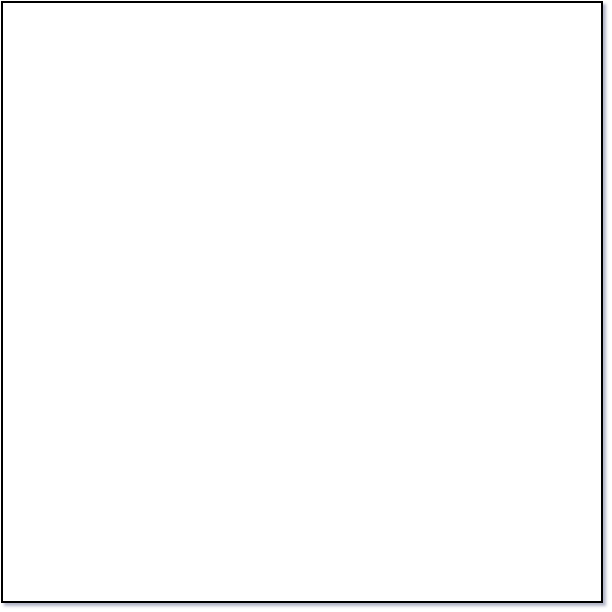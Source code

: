 <mxfile>
    <diagram id="iQ7YuHOuaVDECIdskFDT" name="Page-1">
        <mxGraphModel dx="1089" dy="498" grid="0" gridSize="10" guides="1" tooltips="1" connect="1" arrows="1" fold="1" page="1" pageScale="1" pageWidth="850" pageHeight="1100" background="light-dark(#FFFFFF, #d8cfb1)" math="0" shadow="1">
            <root>
                <mxCell id="0"/>
                <mxCell id="1" parent="0"/>
                <mxCell id="2" value="sequenceDiagram&#xa;    participant Client&#xa;    participant Flock&#xa;    participant FlockAgent&#xa;    participant Registry&#xa;    participant Context&#xa;    participant LLM&#xa;    &#xa;    Client-&gt;&gt;Flock: run_async(agent, input)&#xa;    Flock-&gt;&gt;Registry: get_agent(name)&#xa;    Registry--&gt;&gt;Flock: agent instance&#xa;    &#xa;    Flock-&gt;&gt;Context: initialize_context(agent, input)&#xa;    &#xa;    Flock-&gt;&gt;FlockAgent: run(inputs)&#xa;    activate FlockAgent&#xa;    &#xa;    FlockAgent-&gt;&gt;FlockAgent: initialize(inputs)&#xa;    FlockAgent-&gt;&gt;FlockAgent: _evaluate(inputs)&#xa;    &#xa;    FlockAgent-&gt;&gt;LLM: process with tools/prompts&#xa;    LLM--&gt;&gt;FlockAgent: response&#xa;    &#xa;    FlockAgent-&gt;&gt;FlockAgent: terminate(inputs, result)&#xa;    FlockAgent--&gt;&gt;Flock: result&#xa;    deactivate FlockAgent&#xa;    &#xa;    Flock--&gt;&gt;Client: final result" style="shadow=0;dashed=0;align=left;strokeWidth=1;shape=mxgraph.mermaid.abstract.mermaid;labelBackgroundColor=#ffffff;noLabel=1;theme=default;" parent="1" vertex="1">
                    <mxGeometry x="271" y="360" width="300" height="300" as="geometry"/>
                </mxCell>
            </root>
        </mxGraphModel>
    </diagram>
    <diagram id="mQwFuZfSuTjpqv4SXbYC" name="Page-2">
        <mxGraphModel dx="1089" dy="498" grid="0" gridSize="10" guides="1" tooltips="1" connect="1" arrows="1" fold="1" page="1" pageScale="1" pageWidth="850" pageHeight="1100" background="light-dark(#FFFFFF, #ffffde)" math="0" shadow="1">
            <root>
                <mxCell id="0"/>
                <mxCell id="1" parent="0"/>
                <mxCell id="gh-ZxXSGDDD0mwRwWCxR-1" value="graph TD&#xa;    subgraph Client Application&#xa;        client[Client Code]&#xa;    end&#xa;&#xa;    subgraph Flock Framework&#xa;        orchestrator[Flock Orchestrator]&#xa;        registry[Agent Registry]&#xa;        context[Context Manager]&#xa;        &#xa;        subgraph Agents&#xa;            base[FlockAgent Base]&#xa;&#xa;        end&#xa;        &#xa;        subgraph Execution&#xa;            local[Local Executor]&#xa;            temporal[Temporal Executor]&#xa;        end&#xa;        &#xa;        subgraph Core Services&#xa;            logging[Logging System]&#xa;            tools[Tool Registry]&#xa;            formatter[Output Formatters]&#xa;        end&#xa;    end&#xa;&#xa;    subgraph External Services&#xa;        llm[Language Models]&#xa;        temporal_server[Temporal Server]&#xa;    end&#xa;&#xa;    %% Client interactions&#xa;    client --&gt; orchestrator&#xa;    &#xa;    %% Orchestrator relations&#xa;    orchestrator --&gt; registry&#xa;    orchestrator --&gt; context&#xa;    orchestrator --&gt; local&#xa;    orchestrator --&gt; temporal&#xa;    &#xa;    %% Agent relations&#xa;    base --&gt; tools&#xa;    base --&gt; logging&#xa;    base --&gt; formatter&#xa;&#xa;    &#xa;    %% Execution relations&#xa;    local --&gt; llm&#xa;    temporal --&gt; temporal_server&#xa;    temporal_server --&gt; llm&#xa;    &#xa;    %% Registry relations&#xa;    registry --&gt; base&#xa;    registry --&gt; tools&#xa;&#xa;    %% Style&#xa;    classDef default fill:#f9f9f9,stroke:#333,stroke-width:2px;&#xa;    classDef external fill:#e1f5fe,stroke:#0288d1,stroke-width:2px;&#xa;    classDef core fill:#f3e5f5,stroke:#7b1fa2,stroke-width:2px;&#xa;    &#xa;    class llm,temporal_server external;&#xa;    class orchestrator,registry,context,base,local,temporal core;" style="shadow=0;dashed=0;align=left;strokeWidth=1;shape=mxgraph.mermaid.abstract.mermaid;labelBackgroundColor=#ffffff;noLabel=1;theme=default;" parent="1" vertex="1">
                    <mxGeometry x="274" y="325" width="300" height="300" as="geometry"/>
                </mxCell>
            </root>
        </mxGraphModel>
    </diagram>
    <diagram id="sh9ImpPZNdK_Mo0HMCRx" name="Page-3">
        <mxGraphModel dx="1489" dy="898" grid="0" gridSize="10" guides="1" tooltips="1" connect="1" arrows="1" fold="1" page="0" pageScale="1" pageWidth="850" pageHeight="1100" background="light-dark(#FFFFFF,#E8E8E8)" math="0" shadow="0">
            <root>
                <mxCell id="0"/>
                <mxCell id="1" parent="0"/>
                <mxCell id="84CqISvRR4rrSDVKXhkM-1" value="graph TD&#xa;    subgraph Memory Storage&#xa;        A[New Input/Output] --&gt; B[Create Embedding]&#xa;        B --&gt; C[Extract Concepts]&#xa;        C --&gt; D[Create Memory Entry]&#xa;        D --&gt; E{Store Memory}&#xa;        E --&gt;|Recent| F[Short Term Memory]&#xa;        E --&gt;|Frequent Use| G[Long Term Memory]&#xa;        D --&gt; H[Update Concept Graph]&#xa;    end&#xa;&#xa;classDef process fill:#73B7E7,stroke:#333,stroke-width:2px;&#xa;classDef storage fill:#90EE90,stroke:#333,stroke-width:2px;&#xa;class A,B,C,D process;&#xa;class F,G,H storage;" style="shadow=0;dashed=0;align=left;strokeWidth=1;shape=mxgraph.mermaid.abstract.mermaid;labelBackgroundColor=#ffffff;noLabel=1;theme=default;" parent="1" vertex="1">
                    <mxGeometry x="-20" y="10" width="300" height="300" as="geometry"/>
                </mxCell>
                <mxCell id="84CqISvRR4rrSDVKXhkM-2" value="graph TD&#xa;    subgraph Memory Retrieval&#xa;        A1[Query] --&gt; B1[Create Query Embedding]&#xa;        A1 --&gt; C1[Extract Query Concepts]&#xa;        B1 --&gt; D1{Similarity Search}&#xa;        C1 --&gt; E1{Concept Spreading}&#xa;        D1 --&gt; F1[Find Similar Memories]&#xa;        E1 --&gt; G1[Find Related Concepts]&#xa;        F1 --&gt; H1[Score &amp; Rank Results]&#xa;        G1 --&gt; H1&#xa;        H1 --&gt; I1[Return Best Matches]&#xa;    end&#xa;&#xa;classDef query fill:#FFB6C1,stroke:#333,stroke-width:2px;&#xa;classDef process fill:#73B7E7,stroke:#333,stroke-width:2px;&#xa;classDef result fill:#90EE90,stroke:#333,stroke-width:2px;&#xa;class A1,B1,C1 query;&#xa;class D1,E1,F1,G1 process;&#xa;class H1,I1 result;&#xa;" style="shadow=0;dashed=0;align=left;strokeWidth=1;shape=mxgraph.mermaid.abstract.mermaid;labelBackgroundColor=#ffffff;noLabel=1;theme=default;" parent="1" vertex="1">
                    <mxGeometry x="240" y="10" width="300" height="300" as="geometry"/>
                </mxCell>
                <mxCell id="84CqISvRR4rrSDVKXhkM-3" value="graph LR&#xa;    subgraph Concept Graph&#xa;        A2[Space] --&gt; B2[Rockets]&#xa;        B2 --&gt; C2[Physics]&#xa;        C2 --&gt; D2[Energy]&#xa;        B2 --&gt; E2[Engineering]&#xa;        A2 --&gt; F2[Astronomy]&#xa;        F2 --&gt; G2[Planets]&#xa;    end&#xa;&#xa;classDef concept fill:#FFE4B5,stroke:#333,stroke-width:2px;&#xa;class A2,B2,C2,D2,E2,F2,G2 concept;" style="shadow=0;dashed=0;align=left;strokeWidth=1;shape=mxgraph.mermaid.abstract.mermaid;labelBackgroundColor=#ffffff;noLabel=1;theme=default;" parent="1" vertex="1">
                    <mxGeometry x="520" y="-60" width="300" height="300" as="geometry"/>
                </mxCell>
                <mxCell id="84CqISvRR4rrSDVKXhkM-4" value="sequenceDiagram&#xa;    participant Q as Query&#xa;    participant M as Memory System&#xa;    participant ST as Short Term&#xa;    participant LT as Long Term&#xa;    participant CG as Concept Graph&#xa;&#xa;    Q-&gt;&gt;M: Search Request&#xa;    activate M&#xa;    M-&gt;&gt;ST: Check Recent Memories&#xa;    M-&gt;&gt;LT: Check Important Memories&#xa;    M-&gt;&gt;CG: Spread Activation&#xa;    CG--&gt;&gt;M: Related Concepts&#xa;    ST--&gt;&gt;M: Similar Recent Memories&#xa;    LT--&gt;&gt;M: Similar Important Memories&#xa;    M-&gt;&gt;M: Score &amp; Rank Results&#xa;    M--&gt;&gt;Q: Return Best Matches&#xa;    deactivate M" style="shadow=0;dashed=0;align=left;strokeWidth=1;shape=mxgraph.mermaid.abstract.mermaid;labelBackgroundColor=#ffffff;noLabel=1;theme=default;" parent="1" vertex="1">
                    <mxGeometry y="290" width="820" height="650" as="geometry"/>
                </mxCell>
            </root>
        </mxGraphModel>
    </diagram>
</mxfile>